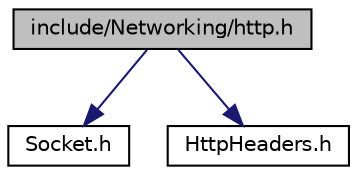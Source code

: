 digraph G
{
  edge [fontname="Helvetica",fontsize="10",labelfontname="Helvetica",labelfontsize="10"];
  node [fontname="Helvetica",fontsize="10",shape=record];
  Node1 [label="include/Networking/http.h",height=0.2,width=0.4,color="black", fillcolor="grey75", style="filled" fontcolor="black"];
  Node1 -> Node2 [color="midnightblue",fontsize="10",style="solid",fontname="Helvetica"];
  Node2 [label="Socket.h",height=0.2,width=0.4,color="black", fillcolor="white", style="filled",URL="$_socket_8h.html"];
  Node1 -> Node3 [color="midnightblue",fontsize="10",style="solid",fontname="Helvetica"];
  Node3 [label="HttpHeaders.h",height=0.2,width=0.4,color="black", fillcolor="white", style="filled",URL="$_http_headers_8h.html"];
}
